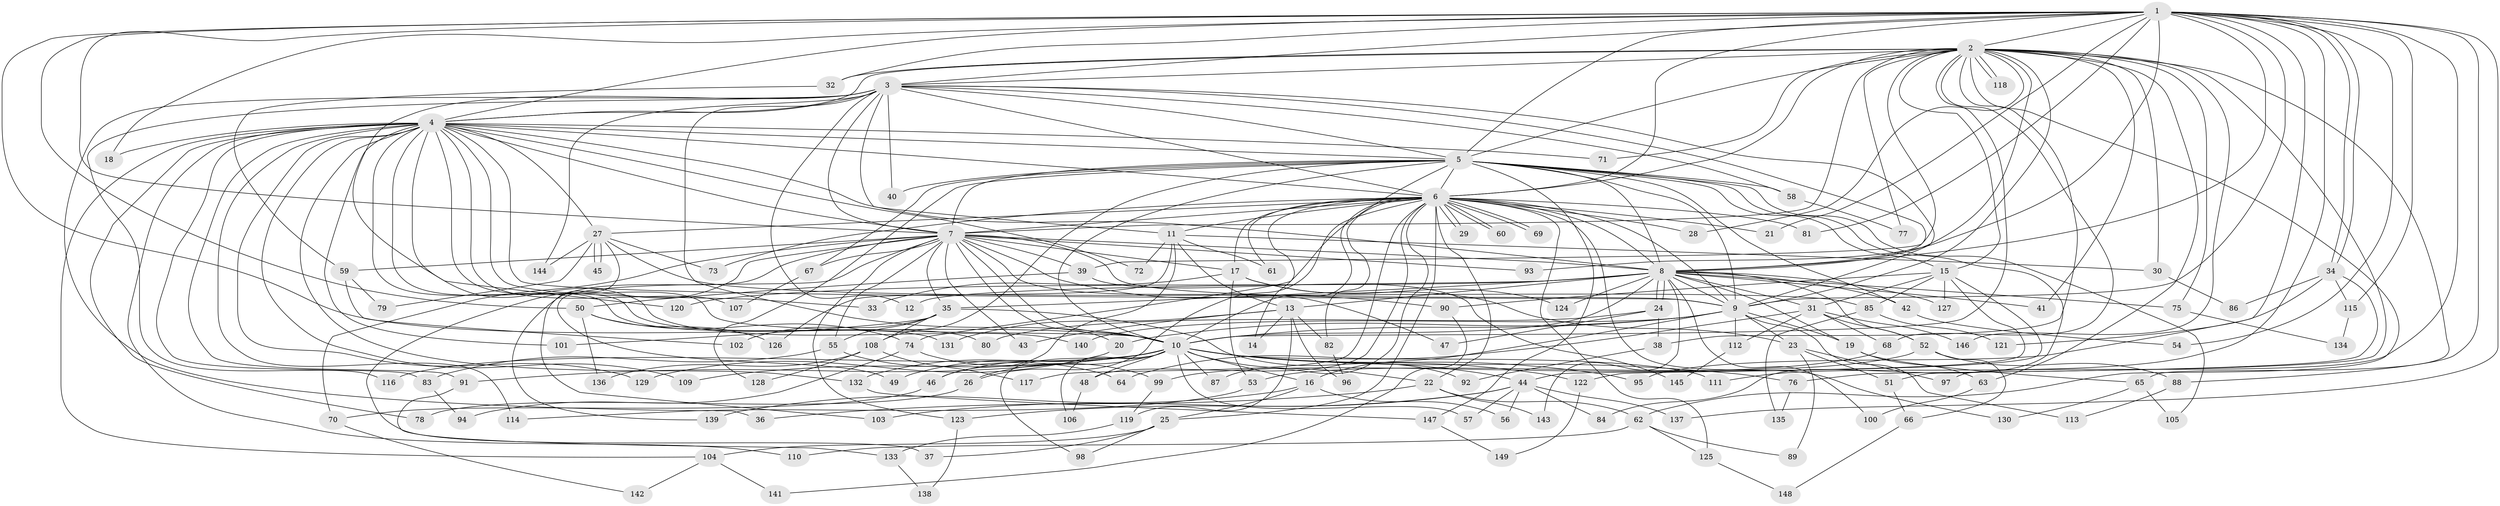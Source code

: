 // coarse degree distribution, {23: 0.00847457627118644, 27: 0.01694915254237288, 15: 0.00847457627118644, 32: 0.00847457627118644, 18: 0.00847457627118644, 38: 0.00847457627118644, 22: 0.00847457627118644, 30: 0.00847457627118644, 8: 0.025423728813559324, 2: 0.5084745762711864, 10: 0.00847457627118644, 5: 0.07627118644067797, 6: 0.01694915254237288, 4: 0.059322033898305086, 3: 0.211864406779661, 7: 0.00847457627118644, 1: 0.00847457627118644}
// Generated by graph-tools (version 1.1) at 2025/23/03/03/25 07:23:36]
// undirected, 149 vertices, 323 edges
graph export_dot {
graph [start="1"]
  node [color=gray90,style=filled];
  1;
  2;
  3;
  4;
  5;
  6;
  7;
  8;
  9;
  10;
  11;
  12;
  13;
  14;
  15;
  16;
  17;
  18;
  19;
  20;
  21;
  22;
  23;
  24;
  25;
  26;
  27;
  28;
  29;
  30;
  31;
  32;
  33;
  34;
  35;
  36;
  37;
  38;
  39;
  40;
  41;
  42;
  43;
  44;
  45;
  46;
  47;
  48;
  49;
  50;
  51;
  52;
  53;
  54;
  55;
  56;
  57;
  58;
  59;
  60;
  61;
  62;
  63;
  64;
  65;
  66;
  67;
  68;
  69;
  70;
  71;
  72;
  73;
  74;
  75;
  76;
  77;
  78;
  79;
  80;
  81;
  82;
  83;
  84;
  85;
  86;
  87;
  88;
  89;
  90;
  91;
  92;
  93;
  94;
  95;
  96;
  97;
  98;
  99;
  100;
  101;
  102;
  103;
  104;
  105;
  106;
  107;
  108;
  109;
  110;
  111;
  112;
  113;
  114;
  115;
  116;
  117;
  118;
  119;
  120;
  121;
  122;
  123;
  124;
  125;
  126;
  127;
  128;
  129;
  130;
  131;
  132;
  133;
  134;
  135;
  136;
  137;
  138;
  139;
  140;
  141;
  142;
  143;
  144;
  145;
  146;
  147;
  148;
  149;
  1 -- 2;
  1 -- 3;
  1 -- 4;
  1 -- 5;
  1 -- 6;
  1 -- 7;
  1 -- 8;
  1 -- 9;
  1 -- 10;
  1 -- 18;
  1 -- 21;
  1 -- 32;
  1 -- 34;
  1 -- 34;
  1 -- 50;
  1 -- 54;
  1 -- 81;
  1 -- 88;
  1 -- 93;
  1 -- 95;
  1 -- 97;
  1 -- 111;
  1 -- 115;
  1 -- 137;
  2 -- 3;
  2 -- 4;
  2 -- 5;
  2 -- 6;
  2 -- 7;
  2 -- 8;
  2 -- 9;
  2 -- 10;
  2 -- 15;
  2 -- 28;
  2 -- 30;
  2 -- 32;
  2 -- 38;
  2 -- 39;
  2 -- 41;
  2 -- 51;
  2 -- 62;
  2 -- 63;
  2 -- 65;
  2 -- 68;
  2 -- 71;
  2 -- 75;
  2 -- 77;
  2 -- 118;
  2 -- 118;
  2 -- 146;
  3 -- 4;
  3 -- 5;
  3 -- 6;
  3 -- 7;
  3 -- 8;
  3 -- 9;
  3 -- 10;
  3 -- 11;
  3 -- 12;
  3 -- 36;
  3 -- 40;
  3 -- 58;
  3 -- 116;
  3 -- 120;
  3 -- 144;
  4 -- 5;
  4 -- 6;
  4 -- 7;
  4 -- 8;
  4 -- 9;
  4 -- 10;
  4 -- 18;
  4 -- 27;
  4 -- 33;
  4 -- 71;
  4 -- 72;
  4 -- 78;
  4 -- 80;
  4 -- 83;
  4 -- 91;
  4 -- 101;
  4 -- 104;
  4 -- 107;
  4 -- 109;
  4 -- 110;
  4 -- 114;
  4 -- 129;
  4 -- 131;
  4 -- 132;
  4 -- 140;
  5 -- 6;
  5 -- 7;
  5 -- 8;
  5 -- 9;
  5 -- 10;
  5 -- 14;
  5 -- 15;
  5 -- 40;
  5 -- 42;
  5 -- 58;
  5 -- 67;
  5 -- 84;
  5 -- 105;
  5 -- 108;
  5 -- 128;
  5 -- 147;
  6 -- 7;
  6 -- 8;
  6 -- 9;
  6 -- 10;
  6 -- 11;
  6 -- 17;
  6 -- 21;
  6 -- 22;
  6 -- 25;
  6 -- 26;
  6 -- 27;
  6 -- 28;
  6 -- 29;
  6 -- 29;
  6 -- 48;
  6 -- 60;
  6 -- 60;
  6 -- 61;
  6 -- 69;
  6 -- 69;
  6 -- 73;
  6 -- 74;
  6 -- 81;
  6 -- 82;
  6 -- 87;
  6 -- 117;
  6 -- 125;
  6 -- 130;
  7 -- 8;
  7 -- 9;
  7 -- 10;
  7 -- 17;
  7 -- 20;
  7 -- 35;
  7 -- 37;
  7 -- 39;
  7 -- 43;
  7 -- 47;
  7 -- 49;
  7 -- 55;
  7 -- 59;
  7 -- 67;
  7 -- 70;
  7 -- 90;
  7 -- 93;
  7 -- 123;
  7 -- 139;
  8 -- 9;
  8 -- 10;
  8 -- 12;
  8 -- 13;
  8 -- 19;
  8 -- 24;
  8 -- 24;
  8 -- 31;
  8 -- 35;
  8 -- 41;
  8 -- 42;
  8 -- 52;
  8 -- 75;
  8 -- 100;
  8 -- 120;
  8 -- 124;
  8 -- 127;
  8 -- 143;
  9 -- 10;
  9 -- 16;
  9 -- 19;
  9 -- 20;
  9 -- 23;
  9 -- 112;
  9 -- 113;
  9 -- 140;
  10 -- 16;
  10 -- 22;
  10 -- 26;
  10 -- 44;
  10 -- 46;
  10 -- 48;
  10 -- 49;
  10 -- 57;
  10 -- 76;
  10 -- 87;
  10 -- 91;
  10 -- 95;
  10 -- 98;
  10 -- 106;
  10 -- 109;
  10 -- 111;
  10 -- 116;
  10 -- 122;
  10 -- 132;
  11 -- 13;
  11 -- 30;
  11 -- 46;
  11 -- 61;
  11 -- 72;
  11 -- 126;
  13 -- 14;
  13 -- 43;
  13 -- 82;
  13 -- 96;
  13 -- 119;
  13 -- 131;
  15 -- 31;
  15 -- 44;
  15 -- 85;
  15 -- 90;
  15 -- 122;
  15 -- 127;
  16 -- 25;
  16 -- 56;
  16 -- 139;
  17 -- 23;
  17 -- 33;
  17 -- 53;
  17 -- 124;
  19 -- 63;
  19 -- 65;
  20 -- 129;
  22 -- 36;
  22 -- 62;
  22 -- 143;
  23 -- 51;
  23 -- 89;
  23 -- 97;
  24 -- 38;
  24 -- 47;
  24 -- 80;
  25 -- 37;
  25 -- 98;
  25 -- 104;
  26 -- 78;
  27 -- 45;
  27 -- 45;
  27 -- 73;
  27 -- 79;
  27 -- 85;
  27 -- 103;
  27 -- 144;
  30 -- 86;
  31 -- 52;
  31 -- 64;
  31 -- 68;
  31 -- 112;
  31 -- 146;
  32 -- 59;
  34 -- 76;
  34 -- 86;
  34 -- 115;
  34 -- 121;
  35 -- 55;
  35 -- 92;
  35 -- 101;
  35 -- 102;
  35 -- 108;
  38 -- 92;
  39 -- 50;
  39 -- 145;
  42 -- 54;
  44 -- 56;
  44 -- 57;
  44 -- 84;
  44 -- 103;
  44 -- 123;
  44 -- 137;
  46 -- 70;
  48 -- 106;
  50 -- 74;
  50 -- 126;
  50 -- 136;
  51 -- 66;
  52 -- 53;
  52 -- 66;
  52 -- 88;
  53 -- 114;
  55 -- 64;
  55 -- 83;
  58 -- 77;
  59 -- 79;
  59 -- 102;
  62 -- 89;
  62 -- 110;
  62 -- 125;
  63 -- 100;
  65 -- 105;
  65 -- 130;
  66 -- 148;
  67 -- 107;
  68 -- 99;
  70 -- 142;
  74 -- 94;
  74 -- 99;
  75 -- 134;
  76 -- 135;
  82 -- 96;
  83 -- 94;
  85 -- 121;
  85 -- 135;
  88 -- 113;
  90 -- 141;
  91 -- 133;
  99 -- 119;
  104 -- 141;
  104 -- 142;
  108 -- 117;
  108 -- 128;
  108 -- 136;
  112 -- 145;
  115 -- 134;
  119 -- 133;
  122 -- 149;
  123 -- 138;
  125 -- 148;
  132 -- 147;
  133 -- 138;
  147 -- 149;
}
